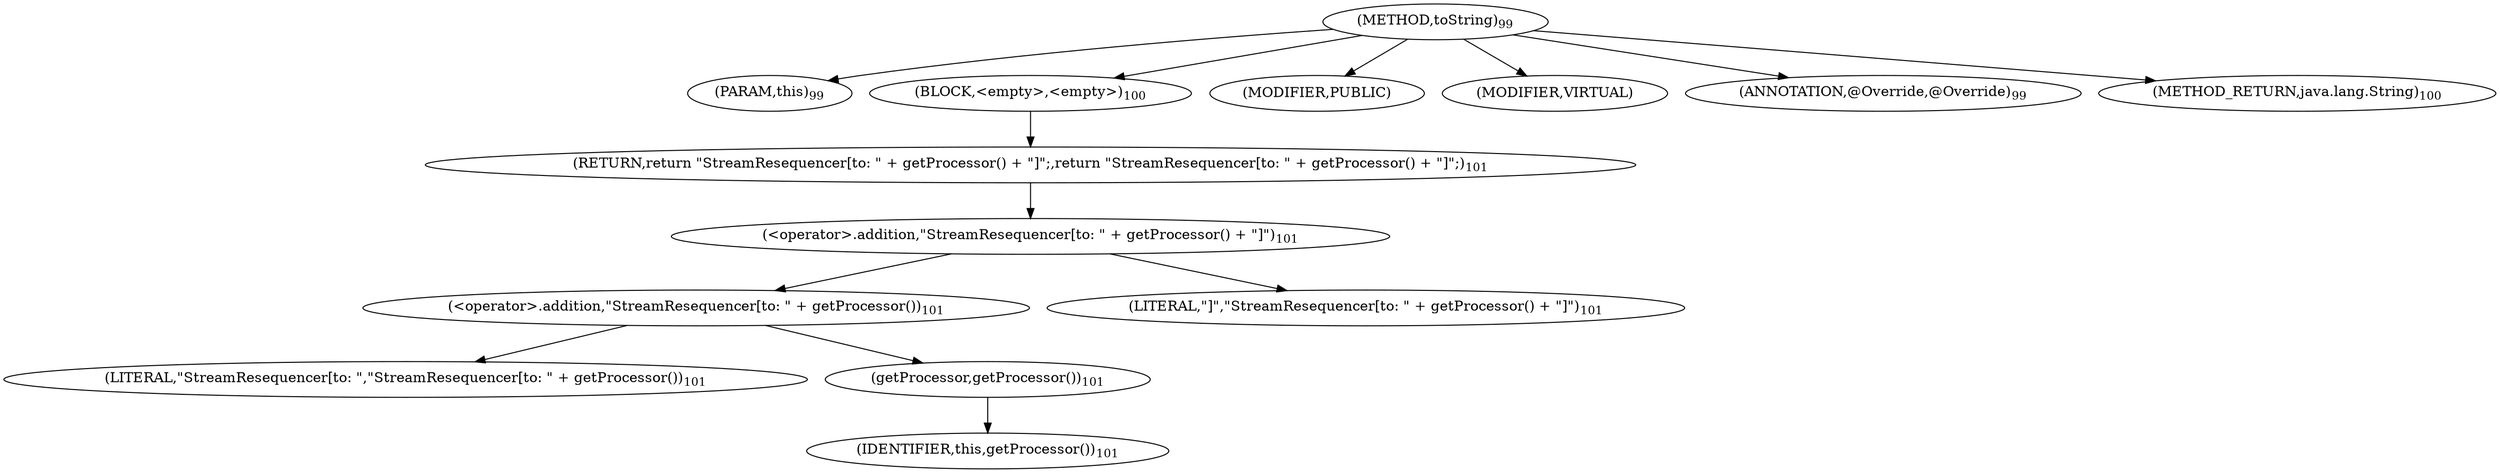 digraph "toString" {  
"148" [label = <(METHOD,toString)<SUB>99</SUB>> ]
"8" [label = <(PARAM,this)<SUB>99</SUB>> ]
"149" [label = <(BLOCK,&lt;empty&gt;,&lt;empty&gt;)<SUB>100</SUB>> ]
"150" [label = <(RETURN,return &quot;StreamResequencer[to: &quot; + getProcessor() + &quot;]&quot;;,return &quot;StreamResequencer[to: &quot; + getProcessor() + &quot;]&quot;;)<SUB>101</SUB>> ]
"151" [label = <(&lt;operator&gt;.addition,&quot;StreamResequencer[to: &quot; + getProcessor() + &quot;]&quot;)<SUB>101</SUB>> ]
"152" [label = <(&lt;operator&gt;.addition,&quot;StreamResequencer[to: &quot; + getProcessor())<SUB>101</SUB>> ]
"153" [label = <(LITERAL,&quot;StreamResequencer[to: &quot;,&quot;StreamResequencer[to: &quot; + getProcessor())<SUB>101</SUB>> ]
"154" [label = <(getProcessor,getProcessor())<SUB>101</SUB>> ]
"7" [label = <(IDENTIFIER,this,getProcessor())<SUB>101</SUB>> ]
"155" [label = <(LITERAL,&quot;]&quot;,&quot;StreamResequencer[to: &quot; + getProcessor() + &quot;]&quot;)<SUB>101</SUB>> ]
"156" [label = <(MODIFIER,PUBLIC)> ]
"157" [label = <(MODIFIER,VIRTUAL)> ]
"158" [label = <(ANNOTATION,@Override,@Override)<SUB>99</SUB>> ]
"159" [label = <(METHOD_RETURN,java.lang.String)<SUB>100</SUB>> ]
  "148" -> "8" 
  "148" -> "149" 
  "148" -> "156" 
  "148" -> "157" 
  "148" -> "158" 
  "148" -> "159" 
  "149" -> "150" 
  "150" -> "151" 
  "151" -> "152" 
  "151" -> "155" 
  "152" -> "153" 
  "152" -> "154" 
  "154" -> "7" 
}
